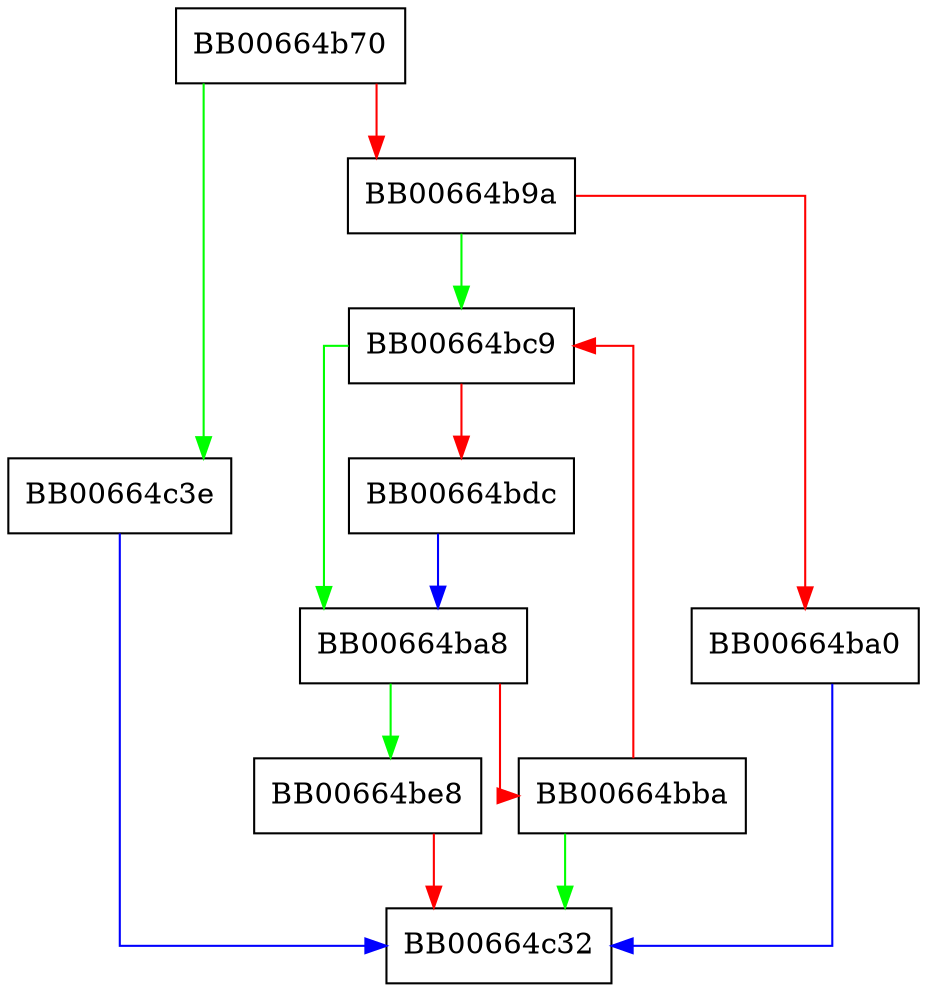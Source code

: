 digraph v2i_EXTENDED_KEY_USAGE {
  node [shape="box"];
  graph [splines=ortho];
  BB00664b70 -> BB00664c3e [color="green"];
  BB00664b70 -> BB00664b9a [color="red"];
  BB00664b9a -> BB00664bc9 [color="green"];
  BB00664b9a -> BB00664ba0 [color="red"];
  BB00664ba0 -> BB00664c32 [color="blue"];
  BB00664ba8 -> BB00664be8 [color="green"];
  BB00664ba8 -> BB00664bba [color="red"];
  BB00664bba -> BB00664c32 [color="green"];
  BB00664bba -> BB00664bc9 [color="red"];
  BB00664bc9 -> BB00664ba8 [color="green"];
  BB00664bc9 -> BB00664bdc [color="red"];
  BB00664bdc -> BB00664ba8 [color="blue"];
  BB00664be8 -> BB00664c32 [color="red"];
  BB00664c3e -> BB00664c32 [color="blue"];
}